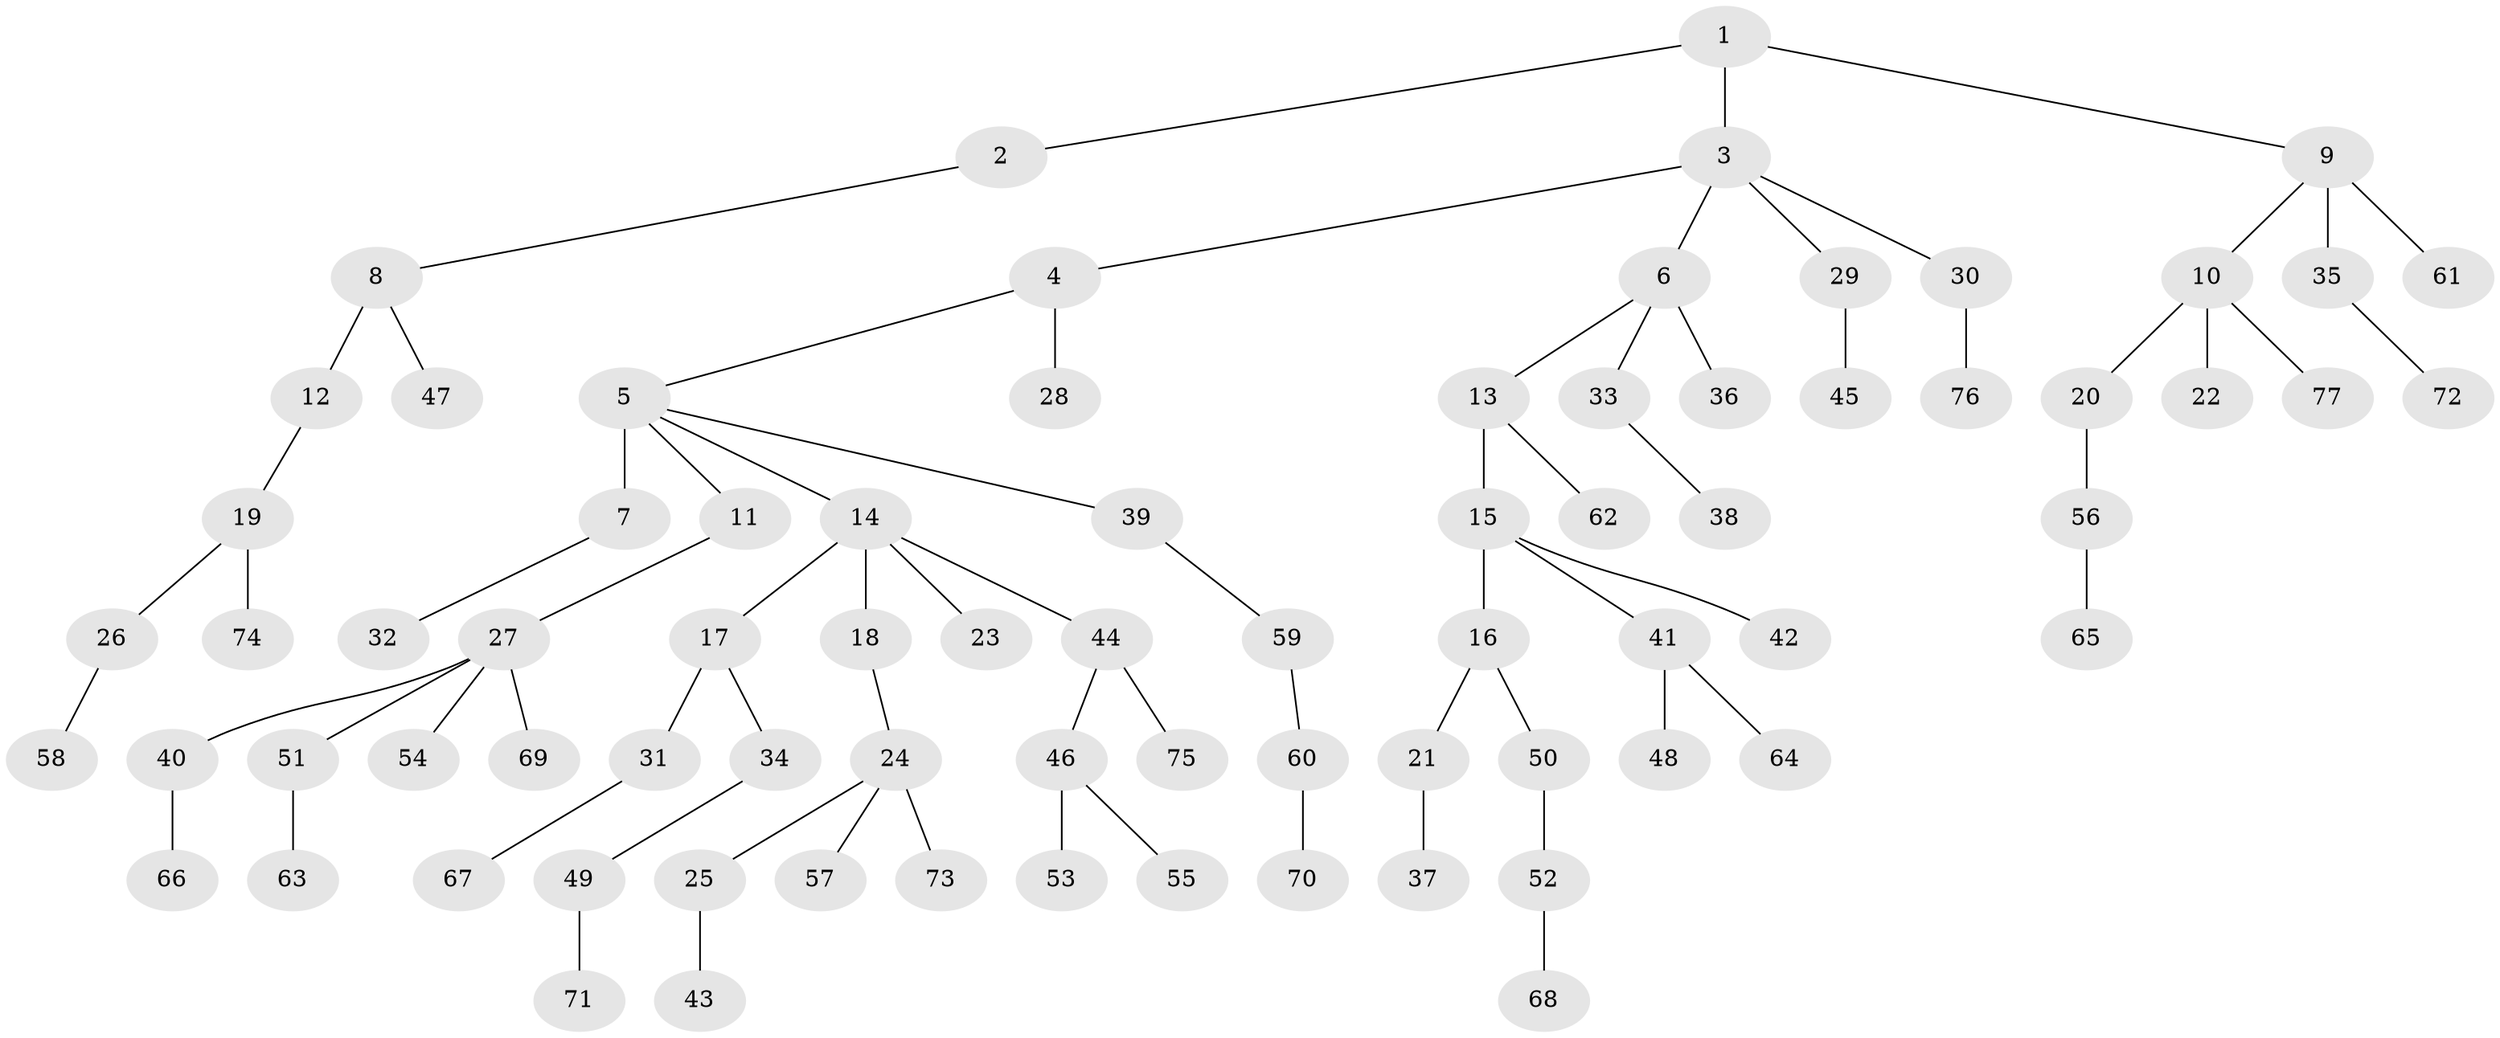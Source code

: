 // original degree distribution, {3: 0.1476510067114094, 7: 0.013422818791946308, 4: 0.053691275167785234, 2: 0.2080536912751678, 5: 0.026845637583892617, 9: 0.006711409395973154, 1: 0.5302013422818792, 6: 0.006711409395973154, 8: 0.006711409395973154}
// Generated by graph-tools (version 1.1) at 2025/36/03/09/25 02:36:37]
// undirected, 77 vertices, 76 edges
graph export_dot {
graph [start="1"]
  node [color=gray90,style=filled];
  1;
  2;
  3;
  4;
  5;
  6;
  7;
  8;
  9;
  10;
  11;
  12;
  13;
  14;
  15;
  16;
  17;
  18;
  19;
  20;
  21;
  22;
  23;
  24;
  25;
  26;
  27;
  28;
  29;
  30;
  31;
  32;
  33;
  34;
  35;
  36;
  37;
  38;
  39;
  40;
  41;
  42;
  43;
  44;
  45;
  46;
  47;
  48;
  49;
  50;
  51;
  52;
  53;
  54;
  55;
  56;
  57;
  58;
  59;
  60;
  61;
  62;
  63;
  64;
  65;
  66;
  67;
  68;
  69;
  70;
  71;
  72;
  73;
  74;
  75;
  76;
  77;
  1 -- 2 [weight=1.0];
  1 -- 3 [weight=2.0];
  1 -- 9 [weight=1.0];
  2 -- 8 [weight=1.0];
  3 -- 4 [weight=1.0];
  3 -- 6 [weight=1.0];
  3 -- 29 [weight=1.0];
  3 -- 30 [weight=1.0];
  4 -- 5 [weight=1.0];
  4 -- 28 [weight=1.0];
  5 -- 7 [weight=7.0];
  5 -- 11 [weight=1.0];
  5 -- 14 [weight=1.0];
  5 -- 39 [weight=1.0];
  6 -- 13 [weight=1.0];
  6 -- 33 [weight=1.0];
  6 -- 36 [weight=1.0];
  7 -- 32 [weight=1.0];
  8 -- 12 [weight=2.0];
  8 -- 47 [weight=1.0];
  9 -- 10 [weight=1.0];
  9 -- 35 [weight=6.0];
  9 -- 61 [weight=1.0];
  10 -- 20 [weight=1.0];
  10 -- 22 [weight=1.0];
  10 -- 77 [weight=1.0];
  11 -- 27 [weight=1.0];
  12 -- 19 [weight=1.0];
  13 -- 15 [weight=1.0];
  13 -- 62 [weight=1.0];
  14 -- 17 [weight=1.0];
  14 -- 18 [weight=2.0];
  14 -- 23 [weight=1.0];
  14 -- 44 [weight=1.0];
  15 -- 16 [weight=1.0];
  15 -- 41 [weight=1.0];
  15 -- 42 [weight=1.0];
  16 -- 21 [weight=1.0];
  16 -- 50 [weight=1.0];
  17 -- 31 [weight=2.0];
  17 -- 34 [weight=1.0];
  18 -- 24 [weight=1.0];
  19 -- 26 [weight=1.0];
  19 -- 74 [weight=1.0];
  20 -- 56 [weight=1.0];
  21 -- 37 [weight=2.0];
  24 -- 25 [weight=1.0];
  24 -- 57 [weight=1.0];
  24 -- 73 [weight=1.0];
  25 -- 43 [weight=1.0];
  26 -- 58 [weight=1.0];
  27 -- 40 [weight=1.0];
  27 -- 51 [weight=1.0];
  27 -- 54 [weight=1.0];
  27 -- 69 [weight=1.0];
  29 -- 45 [weight=2.0];
  30 -- 76 [weight=1.0];
  31 -- 67 [weight=1.0];
  33 -- 38 [weight=1.0];
  34 -- 49 [weight=1.0];
  35 -- 72 [weight=1.0];
  39 -- 59 [weight=1.0];
  40 -- 66 [weight=1.0];
  41 -- 48 [weight=2.0];
  41 -- 64 [weight=1.0];
  44 -- 46 [weight=1.0];
  44 -- 75 [weight=1.0];
  46 -- 53 [weight=1.0];
  46 -- 55 [weight=2.0];
  49 -- 71 [weight=1.0];
  50 -- 52 [weight=1.0];
  51 -- 63 [weight=1.0];
  52 -- 68 [weight=1.0];
  56 -- 65 [weight=1.0];
  59 -- 60 [weight=1.0];
  60 -- 70 [weight=1.0];
}
